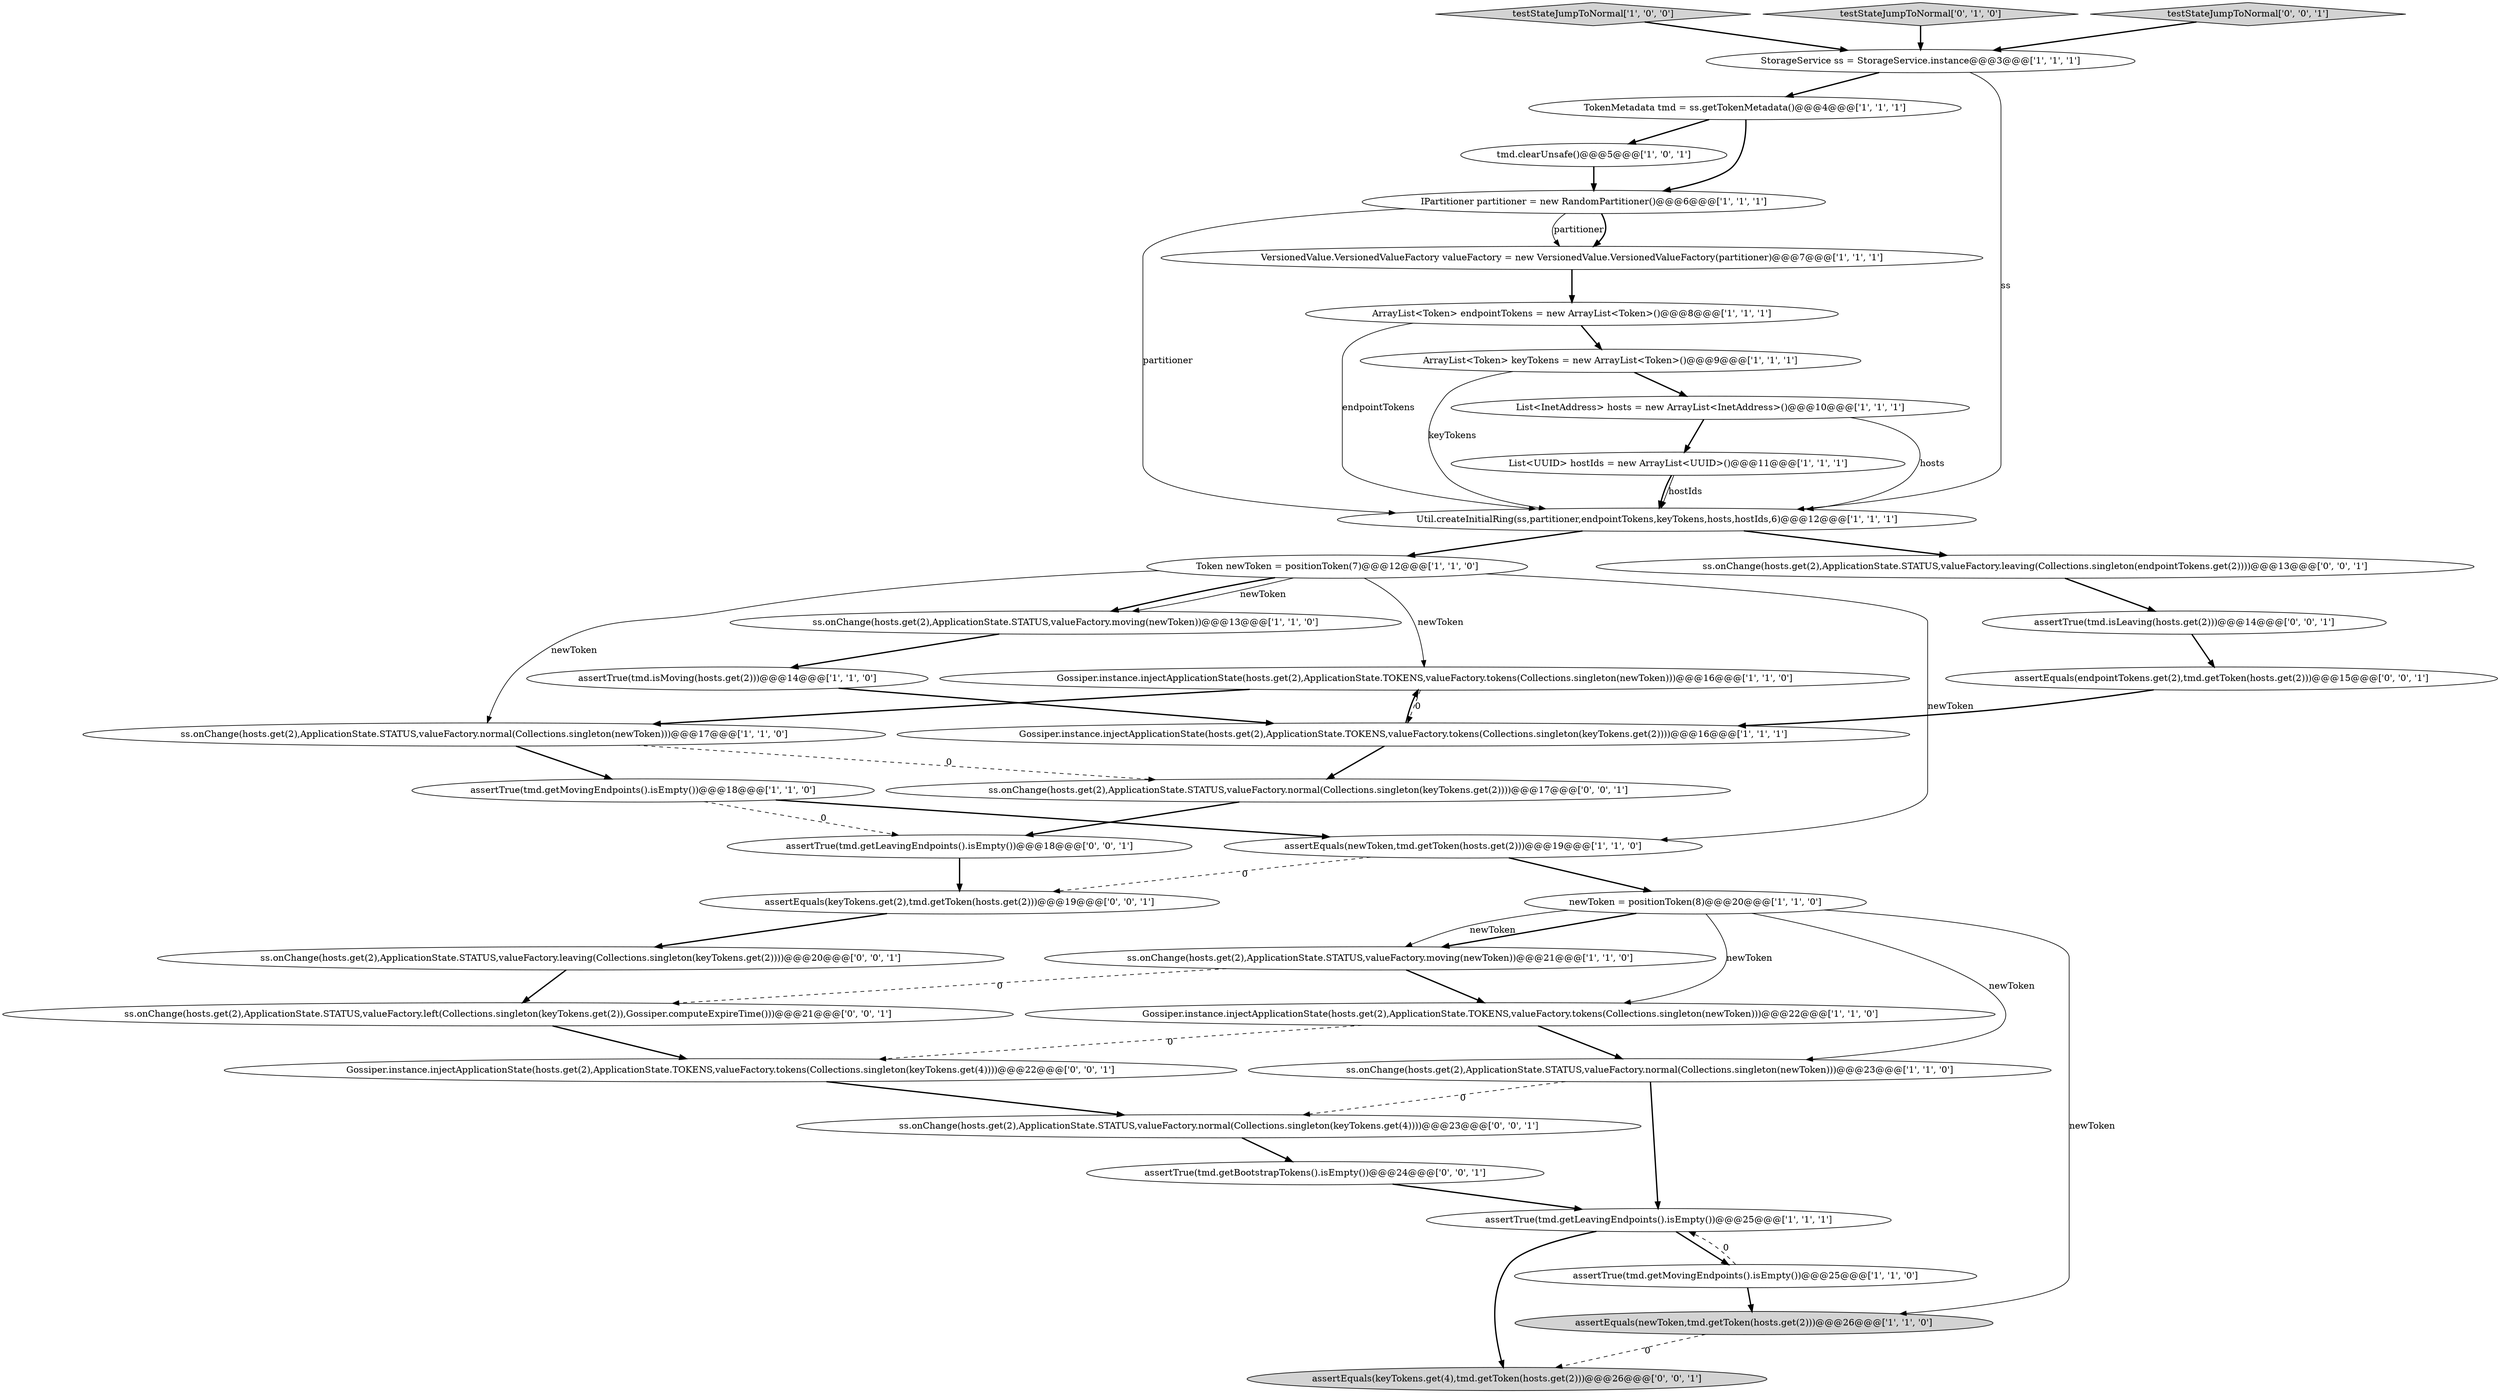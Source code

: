 digraph {
1 [style = filled, label = "Gossiper.instance.injectApplicationState(hosts.get(2),ApplicationState.TOKENS,valueFactory.tokens(Collections.singleton(newToken)))@@@16@@@['1', '1', '0']", fillcolor = white, shape = ellipse image = "AAA0AAABBB1BBB"];
23 [style = filled, label = "List<UUID> hostIds = new ArrayList<UUID>()@@@11@@@['1', '1', '1']", fillcolor = white, shape = ellipse image = "AAA0AAABBB1BBB"];
10 [style = filled, label = "assertTrue(tmd.getMovingEndpoints().isEmpty())@@@25@@@['1', '1', '0']", fillcolor = white, shape = ellipse image = "AAA0AAABBB1BBB"];
22 [style = filled, label = "Gossiper.instance.injectApplicationState(hosts.get(2),ApplicationState.TOKENS,valueFactory.tokens(Collections.singleton(keyTokens.get(2))))@@@16@@@['1', '1', '1']", fillcolor = white, shape = ellipse image = "AAA0AAABBB1BBB"];
0 [style = filled, label = "newToken = positionToken(8)@@@20@@@['1', '1', '0']", fillcolor = white, shape = ellipse image = "AAA0AAABBB1BBB"];
19 [style = filled, label = "Token newToken = positionToken(7)@@@12@@@['1', '1', '0']", fillcolor = white, shape = ellipse image = "AAA0AAABBB1BBB"];
6 [style = filled, label = "ss.onChange(hosts.get(2),ApplicationState.STATUS,valueFactory.normal(Collections.singleton(newToken)))@@@17@@@['1', '1', '0']", fillcolor = white, shape = ellipse image = "AAA0AAABBB1BBB"];
35 [style = filled, label = "assertEquals(keyTokens.get(2),tmd.getToken(hosts.get(2)))@@@19@@@['0', '0', '1']", fillcolor = white, shape = ellipse image = "AAA0AAABBB3BBB"];
14 [style = filled, label = "ArrayList<Token> endpointTokens = new ArrayList<Token>()@@@8@@@['1', '1', '1']", fillcolor = white, shape = ellipse image = "AAA0AAABBB1BBB"];
20 [style = filled, label = "ss.onChange(hosts.get(2),ApplicationState.STATUS,valueFactory.normal(Collections.singleton(newToken)))@@@23@@@['1', '1', '0']", fillcolor = white, shape = ellipse image = "AAA0AAABBB1BBB"];
36 [style = filled, label = "ss.onChange(hosts.get(2),ApplicationState.STATUS,valueFactory.left(Collections.singleton(keyTokens.get(2)),Gossiper.computeExpireTime()))@@@21@@@['0', '0', '1']", fillcolor = white, shape = ellipse image = "AAA0AAABBB3BBB"];
3 [style = filled, label = "ss.onChange(hosts.get(2),ApplicationState.STATUS,valueFactory.moving(newToken))@@@21@@@['1', '1', '0']", fillcolor = white, shape = ellipse image = "AAA0AAABBB1BBB"];
11 [style = filled, label = "IPartitioner partitioner = new RandomPartitioner()@@@6@@@['1', '1', '1']", fillcolor = white, shape = ellipse image = "AAA0AAABBB1BBB"];
29 [style = filled, label = "assertEquals(keyTokens.get(4),tmd.getToken(hosts.get(2)))@@@26@@@['0', '0', '1']", fillcolor = lightgray, shape = ellipse image = "AAA0AAABBB3BBB"];
12 [style = filled, label = "List<InetAddress> hosts = new ArrayList<InetAddress>()@@@10@@@['1', '1', '1']", fillcolor = white, shape = ellipse image = "AAA0AAABBB1BBB"];
38 [style = filled, label = "ss.onChange(hosts.get(2),ApplicationState.STATUS,valueFactory.normal(Collections.singleton(keyTokens.get(2))))@@@17@@@['0', '0', '1']", fillcolor = white, shape = ellipse image = "AAA0AAABBB3BBB"];
17 [style = filled, label = "VersionedValue.VersionedValueFactory valueFactory = new VersionedValue.VersionedValueFactory(partitioner)@@@7@@@['1', '1', '1']", fillcolor = white, shape = ellipse image = "AAA0AAABBB1BBB"];
16 [style = filled, label = "ss.onChange(hosts.get(2),ApplicationState.STATUS,valueFactory.moving(newToken))@@@13@@@['1', '1', '0']", fillcolor = white, shape = ellipse image = "AAA0AAABBB1BBB"];
27 [style = filled, label = "assertEquals(endpointTokens.get(2),tmd.getToken(hosts.get(2)))@@@15@@@['0', '0', '1']", fillcolor = white, shape = ellipse image = "AAA0AAABBB3BBB"];
4 [style = filled, label = "ArrayList<Token> keyTokens = new ArrayList<Token>()@@@9@@@['1', '1', '1']", fillcolor = white, shape = ellipse image = "AAA0AAABBB1BBB"];
13 [style = filled, label = "assertTrue(tmd.getLeavingEndpoints().isEmpty())@@@25@@@['1', '1', '1']", fillcolor = white, shape = ellipse image = "AAA0AAABBB1BBB"];
37 [style = filled, label = "Gossiper.instance.injectApplicationState(hosts.get(2),ApplicationState.TOKENS,valueFactory.tokens(Collections.singleton(keyTokens.get(4))))@@@22@@@['0', '0', '1']", fillcolor = white, shape = ellipse image = "AAA0AAABBB3BBB"];
15 [style = filled, label = "TokenMetadata tmd = ss.getTokenMetadata()@@@4@@@['1', '1', '1']", fillcolor = white, shape = ellipse image = "AAA0AAABBB1BBB"];
28 [style = filled, label = "assertTrue(tmd.getBootstrapTokens().isEmpty())@@@24@@@['0', '0', '1']", fillcolor = white, shape = ellipse image = "AAA0AAABBB3BBB"];
24 [style = filled, label = "testStateJumpToNormal['1', '0', '0']", fillcolor = lightgray, shape = diamond image = "AAA0AAABBB1BBB"];
25 [style = filled, label = "Gossiper.instance.injectApplicationState(hosts.get(2),ApplicationState.TOKENS,valueFactory.tokens(Collections.singleton(newToken)))@@@22@@@['1', '1', '0']", fillcolor = white, shape = ellipse image = "AAA0AAABBB1BBB"];
26 [style = filled, label = "testStateJumpToNormal['0', '1', '0']", fillcolor = lightgray, shape = diamond image = "AAA0AAABBB2BBB"];
33 [style = filled, label = "testStateJumpToNormal['0', '0', '1']", fillcolor = lightgray, shape = diamond image = "AAA0AAABBB3BBB"];
8 [style = filled, label = "assertTrue(tmd.getMovingEndpoints().isEmpty())@@@18@@@['1', '1', '0']", fillcolor = white, shape = ellipse image = "AAA0AAABBB1BBB"];
18 [style = filled, label = "StorageService ss = StorageService.instance@@@3@@@['1', '1', '1']", fillcolor = white, shape = ellipse image = "AAA0AAABBB1BBB"];
9 [style = filled, label = "tmd.clearUnsafe()@@@5@@@['1', '0', '1']", fillcolor = white, shape = ellipse image = "AAA0AAABBB1BBB"];
30 [style = filled, label = "assertTrue(tmd.getLeavingEndpoints().isEmpty())@@@18@@@['0', '0', '1']", fillcolor = white, shape = ellipse image = "AAA0AAABBB3BBB"];
34 [style = filled, label = "ss.onChange(hosts.get(2),ApplicationState.STATUS,valueFactory.leaving(Collections.singleton(keyTokens.get(2))))@@@20@@@['0', '0', '1']", fillcolor = white, shape = ellipse image = "AAA0AAABBB3BBB"];
5 [style = filled, label = "assertEquals(newToken,tmd.getToken(hosts.get(2)))@@@19@@@['1', '1', '0']", fillcolor = white, shape = ellipse image = "AAA0AAABBB1BBB"];
2 [style = filled, label = "Util.createInitialRing(ss,partitioner,endpointTokens,keyTokens,hosts,hostIds,6)@@@12@@@['1', '1', '1']", fillcolor = white, shape = ellipse image = "AAA0AAABBB1BBB"];
31 [style = filled, label = "ss.onChange(hosts.get(2),ApplicationState.STATUS,valueFactory.leaving(Collections.singleton(endpointTokens.get(2))))@@@13@@@['0', '0', '1']", fillcolor = white, shape = ellipse image = "AAA0AAABBB3BBB"];
21 [style = filled, label = "assertTrue(tmd.isMoving(hosts.get(2)))@@@14@@@['1', '1', '0']", fillcolor = white, shape = ellipse image = "AAA0AAABBB1BBB"];
39 [style = filled, label = "assertTrue(tmd.isLeaving(hosts.get(2)))@@@14@@@['0', '0', '1']", fillcolor = white, shape = ellipse image = "AAA0AAABBB3BBB"];
7 [style = filled, label = "assertEquals(newToken,tmd.getToken(hosts.get(2)))@@@26@@@['1', '1', '0']", fillcolor = lightgray, shape = ellipse image = "AAA0AAABBB1BBB"];
32 [style = filled, label = "ss.onChange(hosts.get(2),ApplicationState.STATUS,valueFactory.normal(Collections.singleton(keyTokens.get(4))))@@@23@@@['0', '0', '1']", fillcolor = white, shape = ellipse image = "AAA0AAABBB3BBB"];
23->2 [style = solid, label="hostIds"];
28->13 [style = bold, label=""];
23->2 [style = bold, label=""];
3->36 [style = dashed, label="0"];
22->38 [style = bold, label=""];
0->20 [style = solid, label="newToken"];
26->18 [style = bold, label=""];
7->29 [style = dashed, label="0"];
36->37 [style = bold, label=""];
9->11 [style = bold, label=""];
15->9 [style = bold, label=""];
8->5 [style = bold, label=""];
21->22 [style = bold, label=""];
24->18 [style = bold, label=""];
19->5 [style = solid, label="newToken"];
0->25 [style = solid, label="newToken"];
11->17 [style = solid, label="partitioner"];
19->1 [style = solid, label="newToken"];
1->22 [style = dashed, label="0"];
25->20 [style = bold, label=""];
4->2 [style = solid, label="keyTokens"];
25->37 [style = dashed, label="0"];
39->27 [style = bold, label=""];
34->36 [style = bold, label=""];
17->14 [style = bold, label=""];
0->3 [style = bold, label=""];
11->17 [style = bold, label=""];
12->23 [style = bold, label=""];
37->32 [style = bold, label=""];
1->6 [style = bold, label=""];
6->8 [style = bold, label=""];
33->18 [style = bold, label=""];
19->6 [style = solid, label="newToken"];
0->7 [style = solid, label="newToken"];
20->32 [style = dashed, label="0"];
27->22 [style = bold, label=""];
12->2 [style = solid, label="hosts"];
14->2 [style = solid, label="endpointTokens"];
38->30 [style = bold, label=""];
19->16 [style = bold, label=""];
8->30 [style = dashed, label="0"];
2->19 [style = bold, label=""];
5->0 [style = bold, label=""];
16->21 [style = bold, label=""];
20->13 [style = bold, label=""];
10->7 [style = bold, label=""];
15->11 [style = bold, label=""];
5->35 [style = dashed, label="0"];
32->28 [style = bold, label=""];
3->25 [style = bold, label=""];
13->29 [style = bold, label=""];
4->12 [style = bold, label=""];
2->31 [style = bold, label=""];
11->2 [style = solid, label="partitioner"];
30->35 [style = bold, label=""];
14->4 [style = bold, label=""];
31->39 [style = bold, label=""];
13->10 [style = bold, label=""];
6->38 [style = dashed, label="0"];
18->2 [style = solid, label="ss"];
22->1 [style = bold, label=""];
35->34 [style = bold, label=""];
10->13 [style = dashed, label="0"];
0->3 [style = solid, label="newToken"];
19->16 [style = solid, label="newToken"];
18->15 [style = bold, label=""];
}
